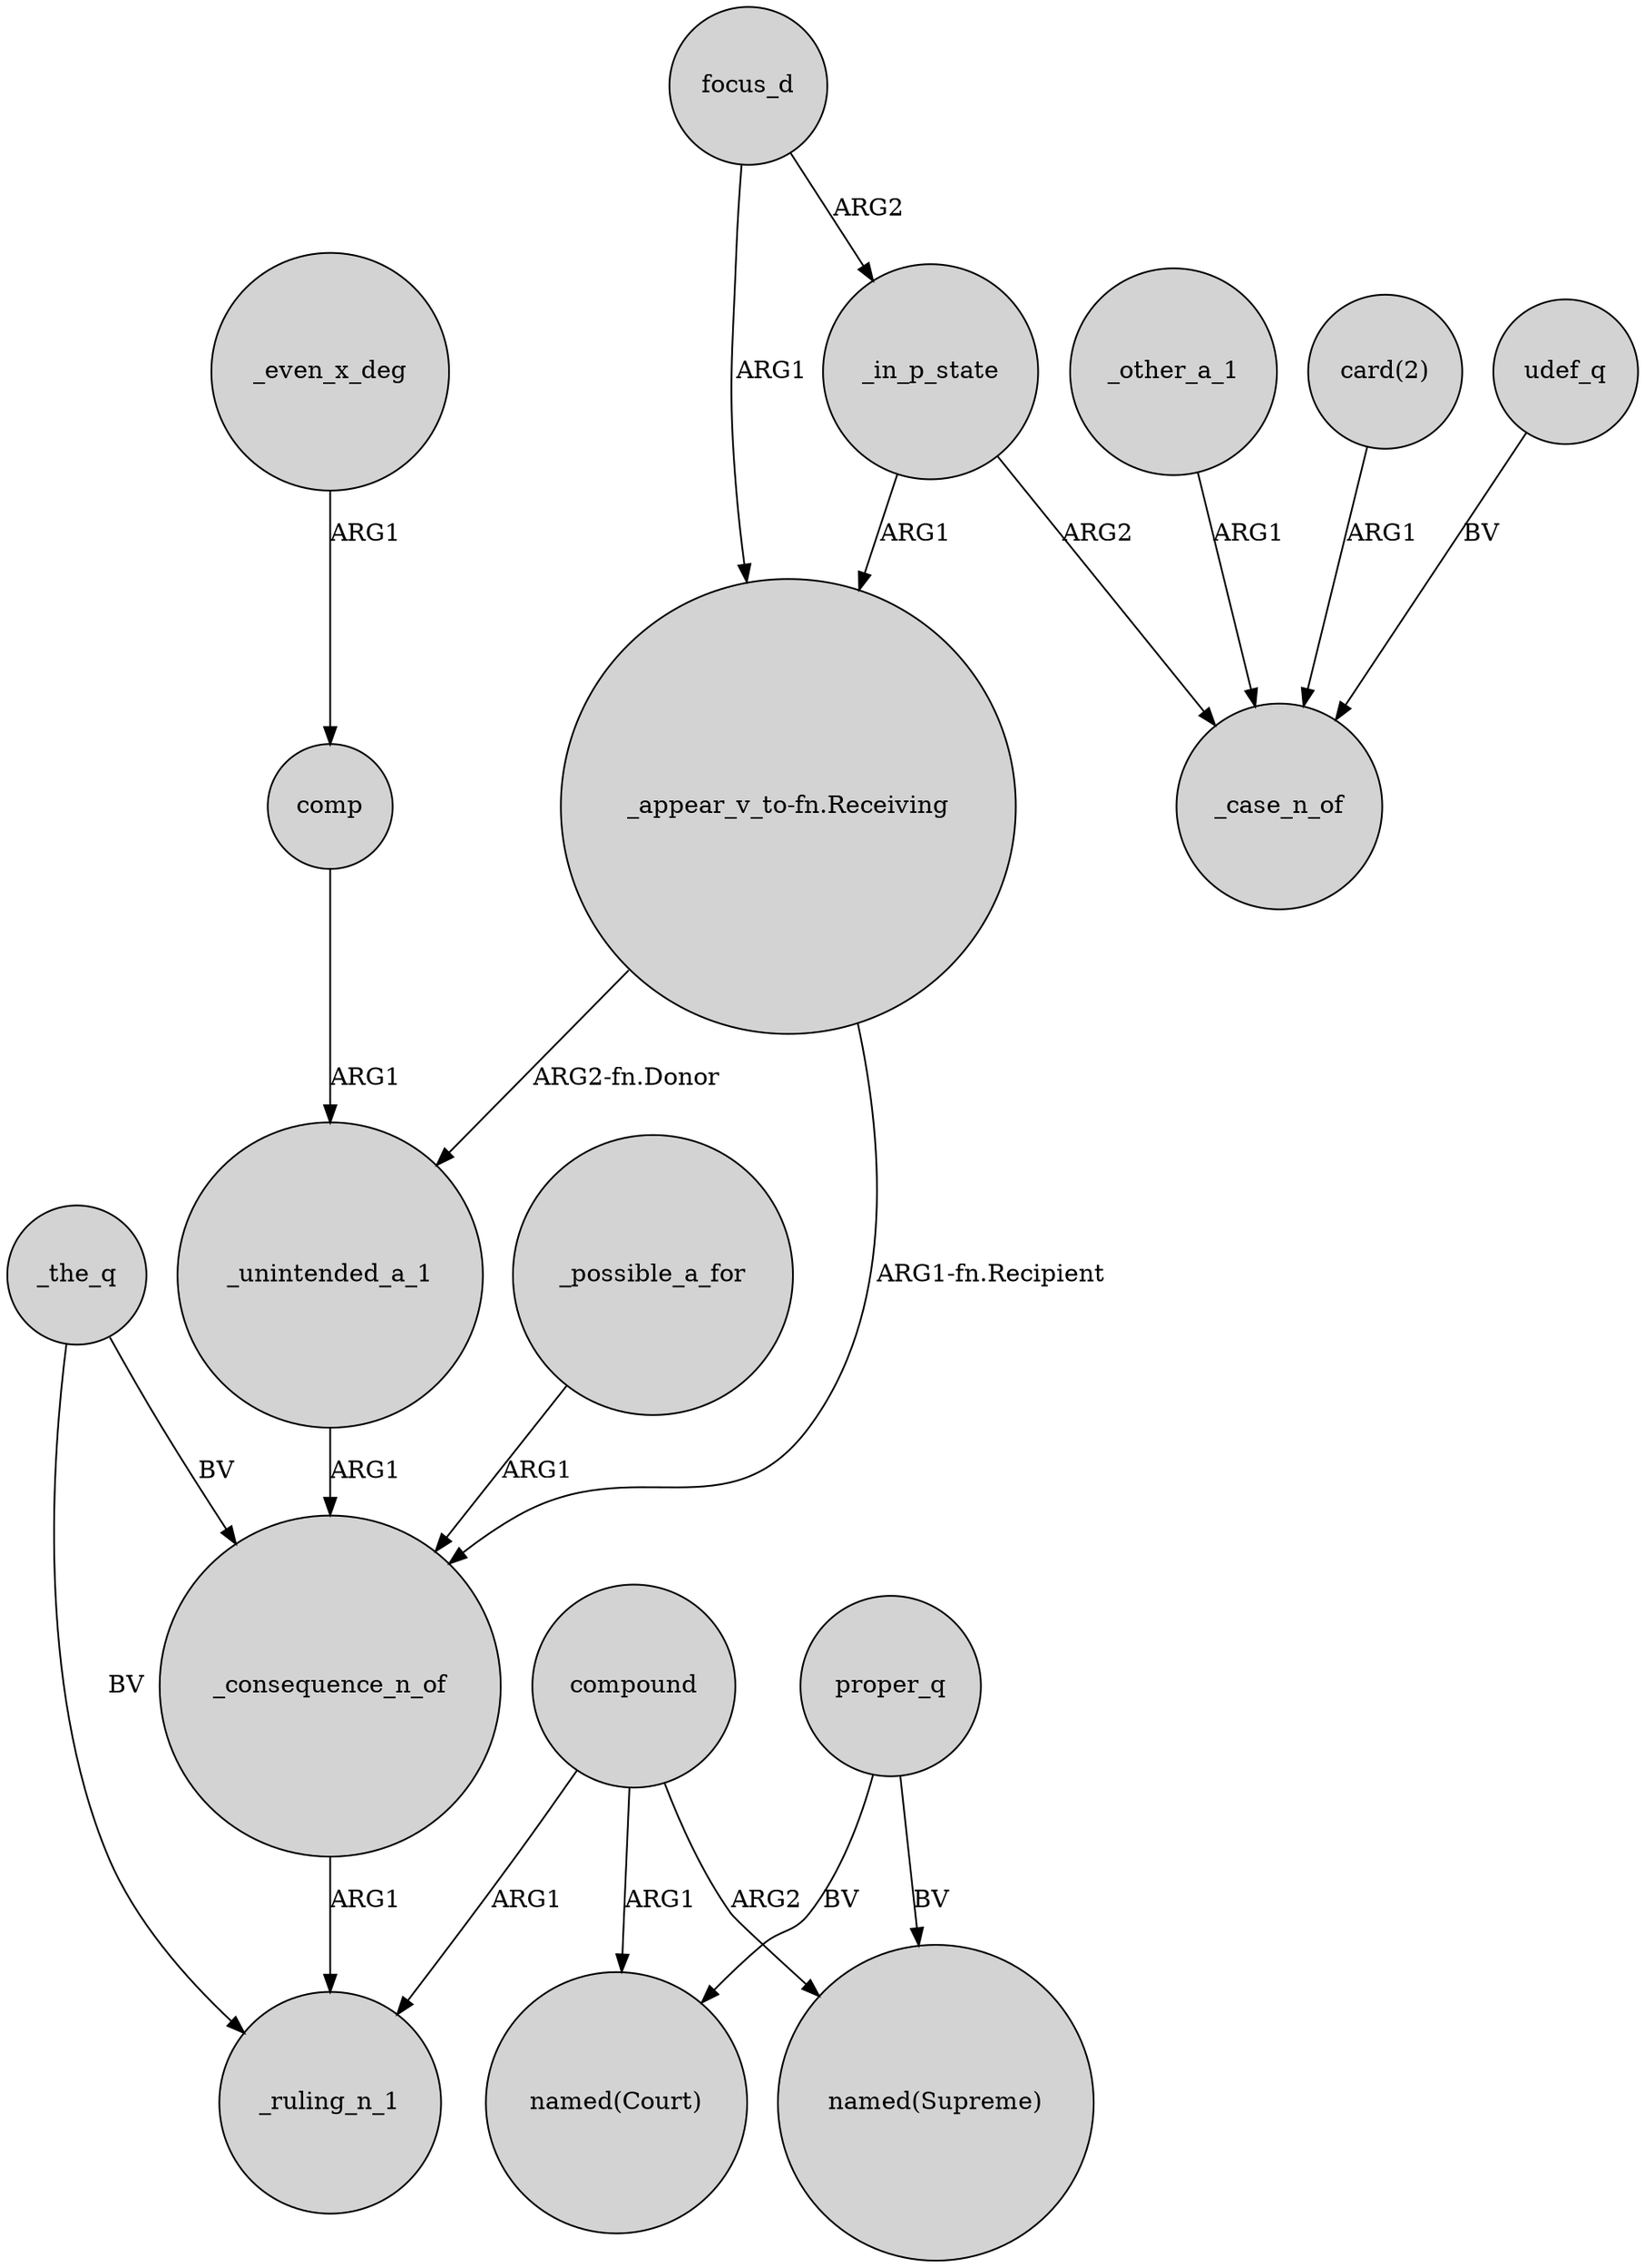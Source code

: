 digraph {
	node [shape=circle style=filled]
	_consequence_n_of -> _ruling_n_1 [label=ARG1]
	"_appear_v_to-fn.Receiving" -> _unintended_a_1 [label="ARG2-fn.Donor"]
	focus_d -> _in_p_state [label=ARG2]
	_the_q -> _consequence_n_of [label=BV]
	"card(2)" -> _case_n_of [label=ARG1]
	_in_p_state -> _case_n_of [label=ARG2]
	compound -> "named(Supreme)" [label=ARG2]
	udef_q -> _case_n_of [label=BV]
	compound -> _ruling_n_1 [label=ARG1]
	_possible_a_for -> _consequence_n_of [label=ARG1]
	focus_d -> "_appear_v_to-fn.Receiving" [label=ARG1]
	_other_a_1 -> _case_n_of [label=ARG1]
	proper_q -> "named(Court)" [label=BV]
	_in_p_state -> "_appear_v_to-fn.Receiving" [label=ARG1]
	_unintended_a_1 -> _consequence_n_of [label=ARG1]
	comp -> _unintended_a_1 [label=ARG1]
	"_appear_v_to-fn.Receiving" -> _consequence_n_of [label="ARG1-fn.Recipient"]
	compound -> "named(Court)" [label=ARG1]
	proper_q -> "named(Supreme)" [label=BV]
	_even_x_deg -> comp [label=ARG1]
	_the_q -> _ruling_n_1 [label=BV]
}
